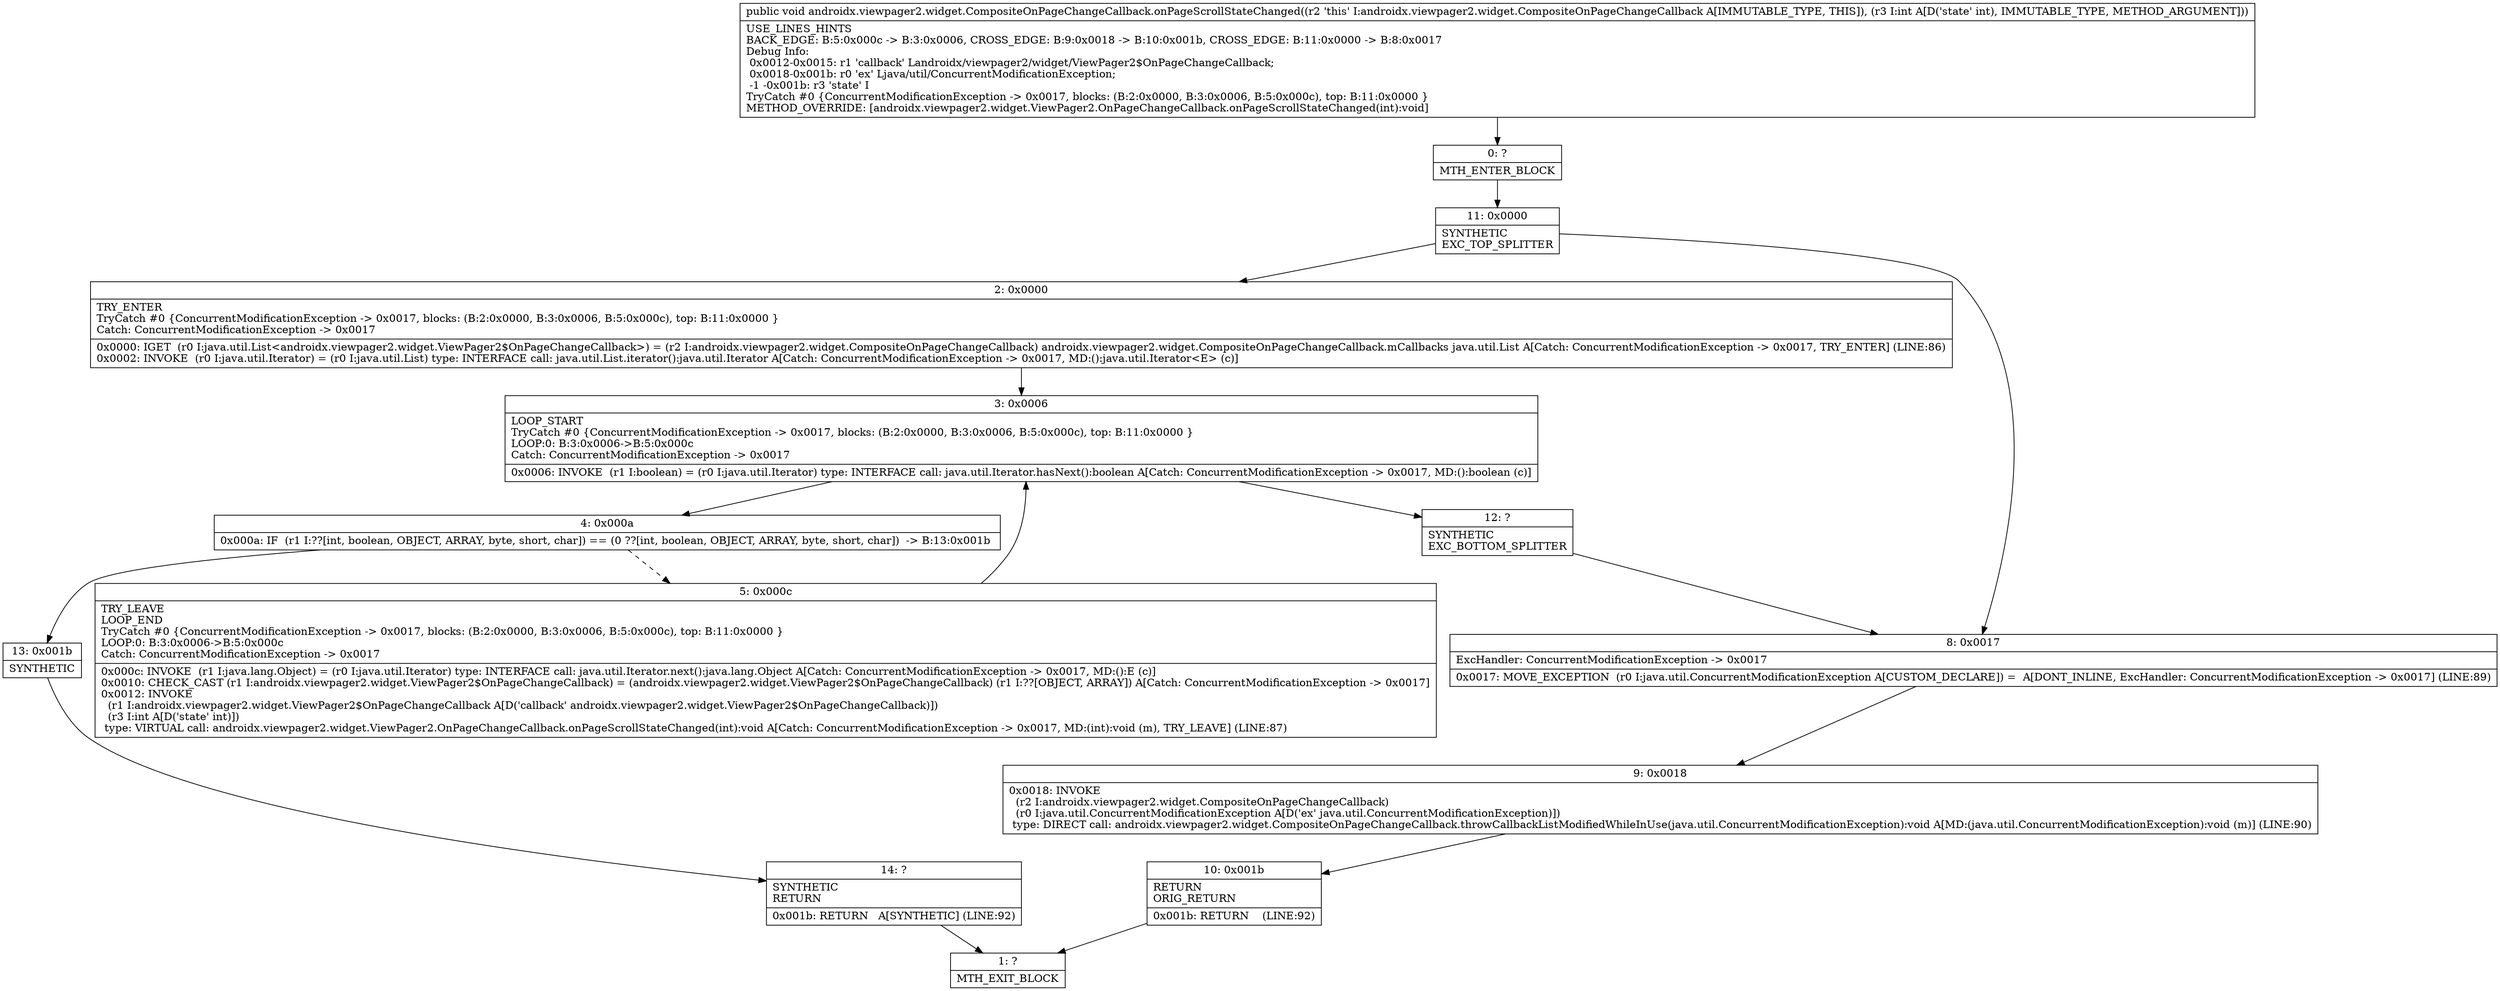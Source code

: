digraph "CFG forandroidx.viewpager2.widget.CompositeOnPageChangeCallback.onPageScrollStateChanged(I)V" {
Node_0 [shape=record,label="{0\:\ ?|MTH_ENTER_BLOCK\l}"];
Node_11 [shape=record,label="{11\:\ 0x0000|SYNTHETIC\lEXC_TOP_SPLITTER\l}"];
Node_2 [shape=record,label="{2\:\ 0x0000|TRY_ENTER\lTryCatch #0 \{ConcurrentModificationException \-\> 0x0017, blocks: (B:2:0x0000, B:3:0x0006, B:5:0x000c), top: B:11:0x0000 \}\lCatch: ConcurrentModificationException \-\> 0x0017\l|0x0000: IGET  (r0 I:java.util.List\<androidx.viewpager2.widget.ViewPager2$OnPageChangeCallback\>) = (r2 I:androidx.viewpager2.widget.CompositeOnPageChangeCallback) androidx.viewpager2.widget.CompositeOnPageChangeCallback.mCallbacks java.util.List A[Catch: ConcurrentModificationException \-\> 0x0017, TRY_ENTER] (LINE:86)\l0x0002: INVOKE  (r0 I:java.util.Iterator) = (r0 I:java.util.List) type: INTERFACE call: java.util.List.iterator():java.util.Iterator A[Catch: ConcurrentModificationException \-\> 0x0017, MD:():java.util.Iterator\<E\> (c)]\l}"];
Node_3 [shape=record,label="{3\:\ 0x0006|LOOP_START\lTryCatch #0 \{ConcurrentModificationException \-\> 0x0017, blocks: (B:2:0x0000, B:3:0x0006, B:5:0x000c), top: B:11:0x0000 \}\lLOOP:0: B:3:0x0006\-\>B:5:0x000c\lCatch: ConcurrentModificationException \-\> 0x0017\l|0x0006: INVOKE  (r1 I:boolean) = (r0 I:java.util.Iterator) type: INTERFACE call: java.util.Iterator.hasNext():boolean A[Catch: ConcurrentModificationException \-\> 0x0017, MD:():boolean (c)]\l}"];
Node_4 [shape=record,label="{4\:\ 0x000a|0x000a: IF  (r1 I:??[int, boolean, OBJECT, ARRAY, byte, short, char]) == (0 ??[int, boolean, OBJECT, ARRAY, byte, short, char])  \-\> B:13:0x001b \l}"];
Node_5 [shape=record,label="{5\:\ 0x000c|TRY_LEAVE\lLOOP_END\lTryCatch #0 \{ConcurrentModificationException \-\> 0x0017, blocks: (B:2:0x0000, B:3:0x0006, B:5:0x000c), top: B:11:0x0000 \}\lLOOP:0: B:3:0x0006\-\>B:5:0x000c\lCatch: ConcurrentModificationException \-\> 0x0017\l|0x000c: INVOKE  (r1 I:java.lang.Object) = (r0 I:java.util.Iterator) type: INTERFACE call: java.util.Iterator.next():java.lang.Object A[Catch: ConcurrentModificationException \-\> 0x0017, MD:():E (c)]\l0x0010: CHECK_CAST (r1 I:androidx.viewpager2.widget.ViewPager2$OnPageChangeCallback) = (androidx.viewpager2.widget.ViewPager2$OnPageChangeCallback) (r1 I:??[OBJECT, ARRAY]) A[Catch: ConcurrentModificationException \-\> 0x0017]\l0x0012: INVOKE  \l  (r1 I:androidx.viewpager2.widget.ViewPager2$OnPageChangeCallback A[D('callback' androidx.viewpager2.widget.ViewPager2$OnPageChangeCallback)])\l  (r3 I:int A[D('state' int)])\l type: VIRTUAL call: androidx.viewpager2.widget.ViewPager2.OnPageChangeCallback.onPageScrollStateChanged(int):void A[Catch: ConcurrentModificationException \-\> 0x0017, MD:(int):void (m), TRY_LEAVE] (LINE:87)\l}"];
Node_13 [shape=record,label="{13\:\ 0x001b|SYNTHETIC\l}"];
Node_14 [shape=record,label="{14\:\ ?|SYNTHETIC\lRETURN\l|0x001b: RETURN   A[SYNTHETIC] (LINE:92)\l}"];
Node_1 [shape=record,label="{1\:\ ?|MTH_EXIT_BLOCK\l}"];
Node_12 [shape=record,label="{12\:\ ?|SYNTHETIC\lEXC_BOTTOM_SPLITTER\l}"];
Node_8 [shape=record,label="{8\:\ 0x0017|ExcHandler: ConcurrentModificationException \-\> 0x0017\l|0x0017: MOVE_EXCEPTION  (r0 I:java.util.ConcurrentModificationException A[CUSTOM_DECLARE]) =  A[DONT_INLINE, ExcHandler: ConcurrentModificationException \-\> 0x0017] (LINE:89)\l}"];
Node_9 [shape=record,label="{9\:\ 0x0018|0x0018: INVOKE  \l  (r2 I:androidx.viewpager2.widget.CompositeOnPageChangeCallback)\l  (r0 I:java.util.ConcurrentModificationException A[D('ex' java.util.ConcurrentModificationException)])\l type: DIRECT call: androidx.viewpager2.widget.CompositeOnPageChangeCallback.throwCallbackListModifiedWhileInUse(java.util.ConcurrentModificationException):void A[MD:(java.util.ConcurrentModificationException):void (m)] (LINE:90)\l}"];
Node_10 [shape=record,label="{10\:\ 0x001b|RETURN\lORIG_RETURN\l|0x001b: RETURN    (LINE:92)\l}"];
MethodNode[shape=record,label="{public void androidx.viewpager2.widget.CompositeOnPageChangeCallback.onPageScrollStateChanged((r2 'this' I:androidx.viewpager2.widget.CompositeOnPageChangeCallback A[IMMUTABLE_TYPE, THIS]), (r3 I:int A[D('state' int), IMMUTABLE_TYPE, METHOD_ARGUMENT]))  | USE_LINES_HINTS\lBACK_EDGE: B:5:0x000c \-\> B:3:0x0006, CROSS_EDGE: B:9:0x0018 \-\> B:10:0x001b, CROSS_EDGE: B:11:0x0000 \-\> B:8:0x0017\lDebug Info:\l  0x0012\-0x0015: r1 'callback' Landroidx\/viewpager2\/widget\/ViewPager2$OnPageChangeCallback;\l  0x0018\-0x001b: r0 'ex' Ljava\/util\/ConcurrentModificationException;\l  \-1 \-0x001b: r3 'state' I\lTryCatch #0 \{ConcurrentModificationException \-\> 0x0017, blocks: (B:2:0x0000, B:3:0x0006, B:5:0x000c), top: B:11:0x0000 \}\lMETHOD_OVERRIDE: [androidx.viewpager2.widget.ViewPager2.OnPageChangeCallback.onPageScrollStateChanged(int):void]\l}"];
MethodNode -> Node_0;Node_0 -> Node_11;
Node_11 -> Node_2;
Node_11 -> Node_8;
Node_2 -> Node_3;
Node_3 -> Node_4;
Node_3 -> Node_12;
Node_4 -> Node_5[style=dashed];
Node_4 -> Node_13;
Node_5 -> Node_3;
Node_13 -> Node_14;
Node_14 -> Node_1;
Node_12 -> Node_8;
Node_8 -> Node_9;
Node_9 -> Node_10;
Node_10 -> Node_1;
}

